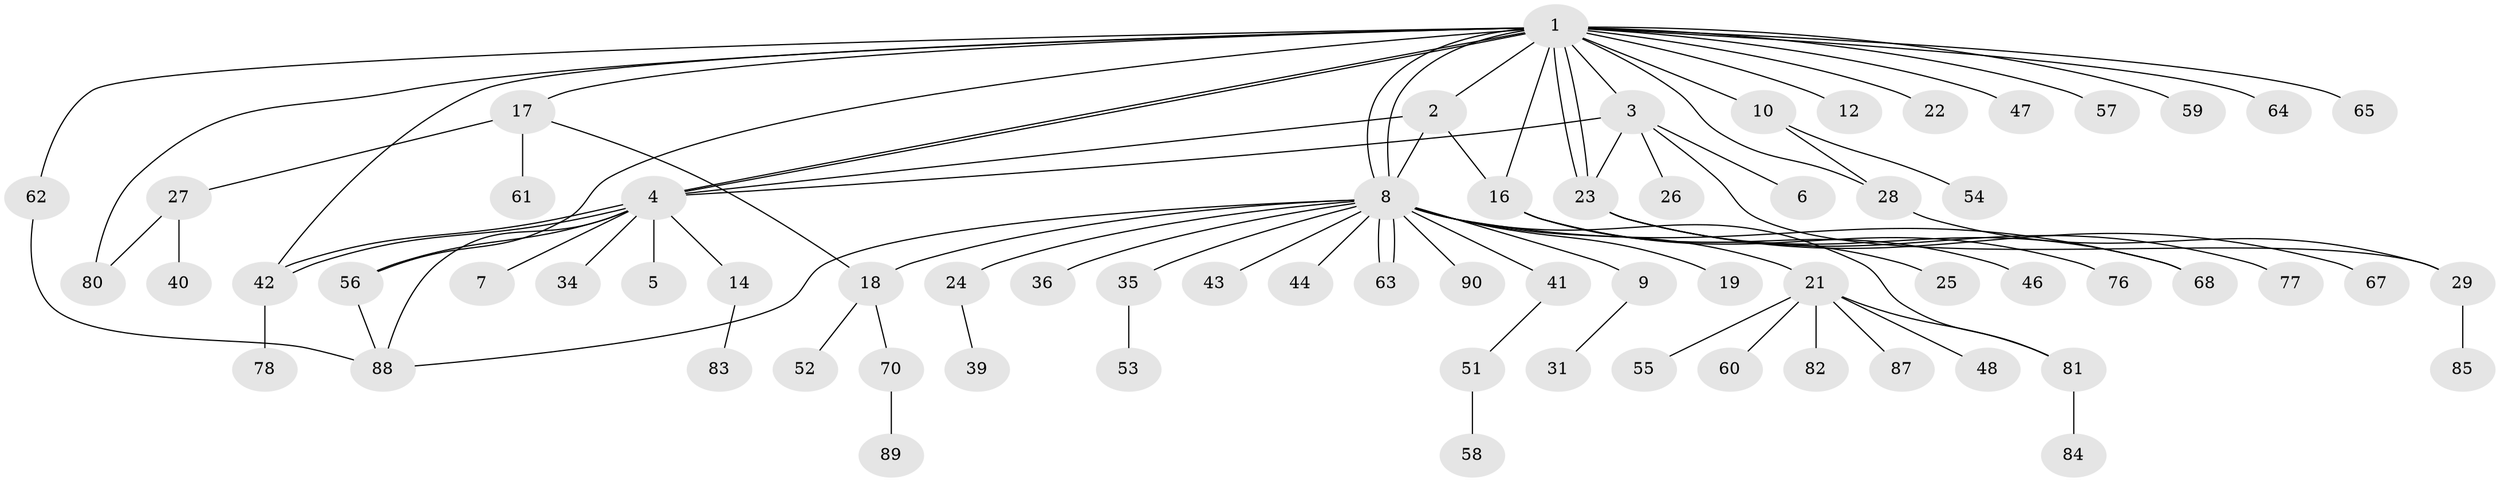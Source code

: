 // original degree distribution, {22: 0.011111111111111112, 4: 0.06666666666666667, 6: 0.022222222222222223, 13: 0.011111111111111112, 1: 0.5777777777777777, 18: 0.011111111111111112, 2: 0.14444444444444443, 3: 0.1, 7: 0.022222222222222223, 5: 0.022222222222222223, 8: 0.011111111111111112}
// Generated by graph-tools (version 1.1) at 2025/11/02/27/25 16:11:11]
// undirected, 69 vertices, 89 edges
graph export_dot {
graph [start="1"]
  node [color=gray90,style=filled];
  1 [super="+13"];
  2;
  3;
  4 [super="+33"];
  5;
  6;
  7;
  8 [super="+15"];
  9 [super="+11"];
  10 [super="+30"];
  12;
  14;
  16 [super="+50"];
  17 [super="+20"];
  18 [super="+38"];
  19;
  21 [super="+32"];
  22;
  23 [super="+86"];
  24;
  25;
  26;
  27 [super="+74"];
  28 [super="+79"];
  29 [super="+37"];
  31;
  34;
  35 [super="+66"];
  36 [super="+72"];
  39;
  40;
  41 [super="+49"];
  42 [super="+45"];
  43;
  44;
  46;
  47;
  48;
  51;
  52;
  53;
  54;
  55;
  56;
  57 [super="+71"];
  58 [super="+75"];
  59;
  60;
  61;
  62 [super="+69"];
  63;
  64;
  65;
  67;
  68;
  70 [super="+73"];
  76;
  77;
  78;
  80;
  81;
  82;
  83;
  84;
  85;
  87;
  88;
  89;
  90;
  1 -- 2;
  1 -- 3;
  1 -- 4;
  1 -- 4;
  1 -- 8;
  1 -- 8;
  1 -- 10;
  1 -- 12;
  1 -- 16;
  1 -- 17;
  1 -- 22;
  1 -- 23;
  1 -- 23;
  1 -- 28;
  1 -- 42;
  1 -- 47;
  1 -- 56;
  1 -- 57;
  1 -- 59;
  1 -- 64;
  1 -- 80;
  1 -- 65;
  1 -- 62;
  2 -- 4;
  2 -- 8;
  2 -- 16;
  3 -- 4;
  3 -- 6;
  3 -- 23;
  3 -- 26;
  3 -- 29;
  4 -- 5;
  4 -- 7;
  4 -- 14;
  4 -- 34;
  4 -- 42;
  4 -- 42;
  4 -- 56;
  4 -- 88;
  8 -- 9 [weight=2];
  8 -- 18 [weight=2];
  8 -- 19;
  8 -- 24;
  8 -- 35;
  8 -- 43;
  8 -- 44;
  8 -- 63;
  8 -- 63;
  8 -- 68;
  8 -- 88;
  8 -- 90;
  8 -- 81;
  8 -- 36;
  8 -- 21;
  8 -- 41;
  9 -- 31;
  10 -- 54;
  10 -- 28;
  14 -- 83;
  16 -- 25;
  16 -- 46;
  16 -- 76;
  17 -- 27;
  17 -- 61;
  17 -- 18;
  18 -- 52;
  18 -- 70;
  21 -- 48;
  21 -- 55;
  21 -- 60;
  21 -- 81;
  21 -- 82;
  21 -- 87;
  23 -- 67;
  23 -- 68;
  23 -- 77;
  24 -- 39;
  27 -- 40;
  27 -- 80;
  28 -- 29;
  29 -- 85;
  35 -- 53;
  41 -- 51;
  42 -- 78;
  51 -- 58;
  56 -- 88;
  62 -- 88;
  70 -- 89;
  81 -- 84;
}
